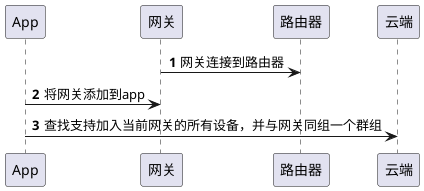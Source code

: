 @startuml
'https://plantuml.com/sequence-diagram

autonumber
participant App
participant 网关
participant 路由器

网关 -> 路由器: 网关连接到路由器
App -> 网关: 将网关添加到app
App -> 云端:查找支持加入当前网关的所有设备，并与网关同组一个群组

@enduml